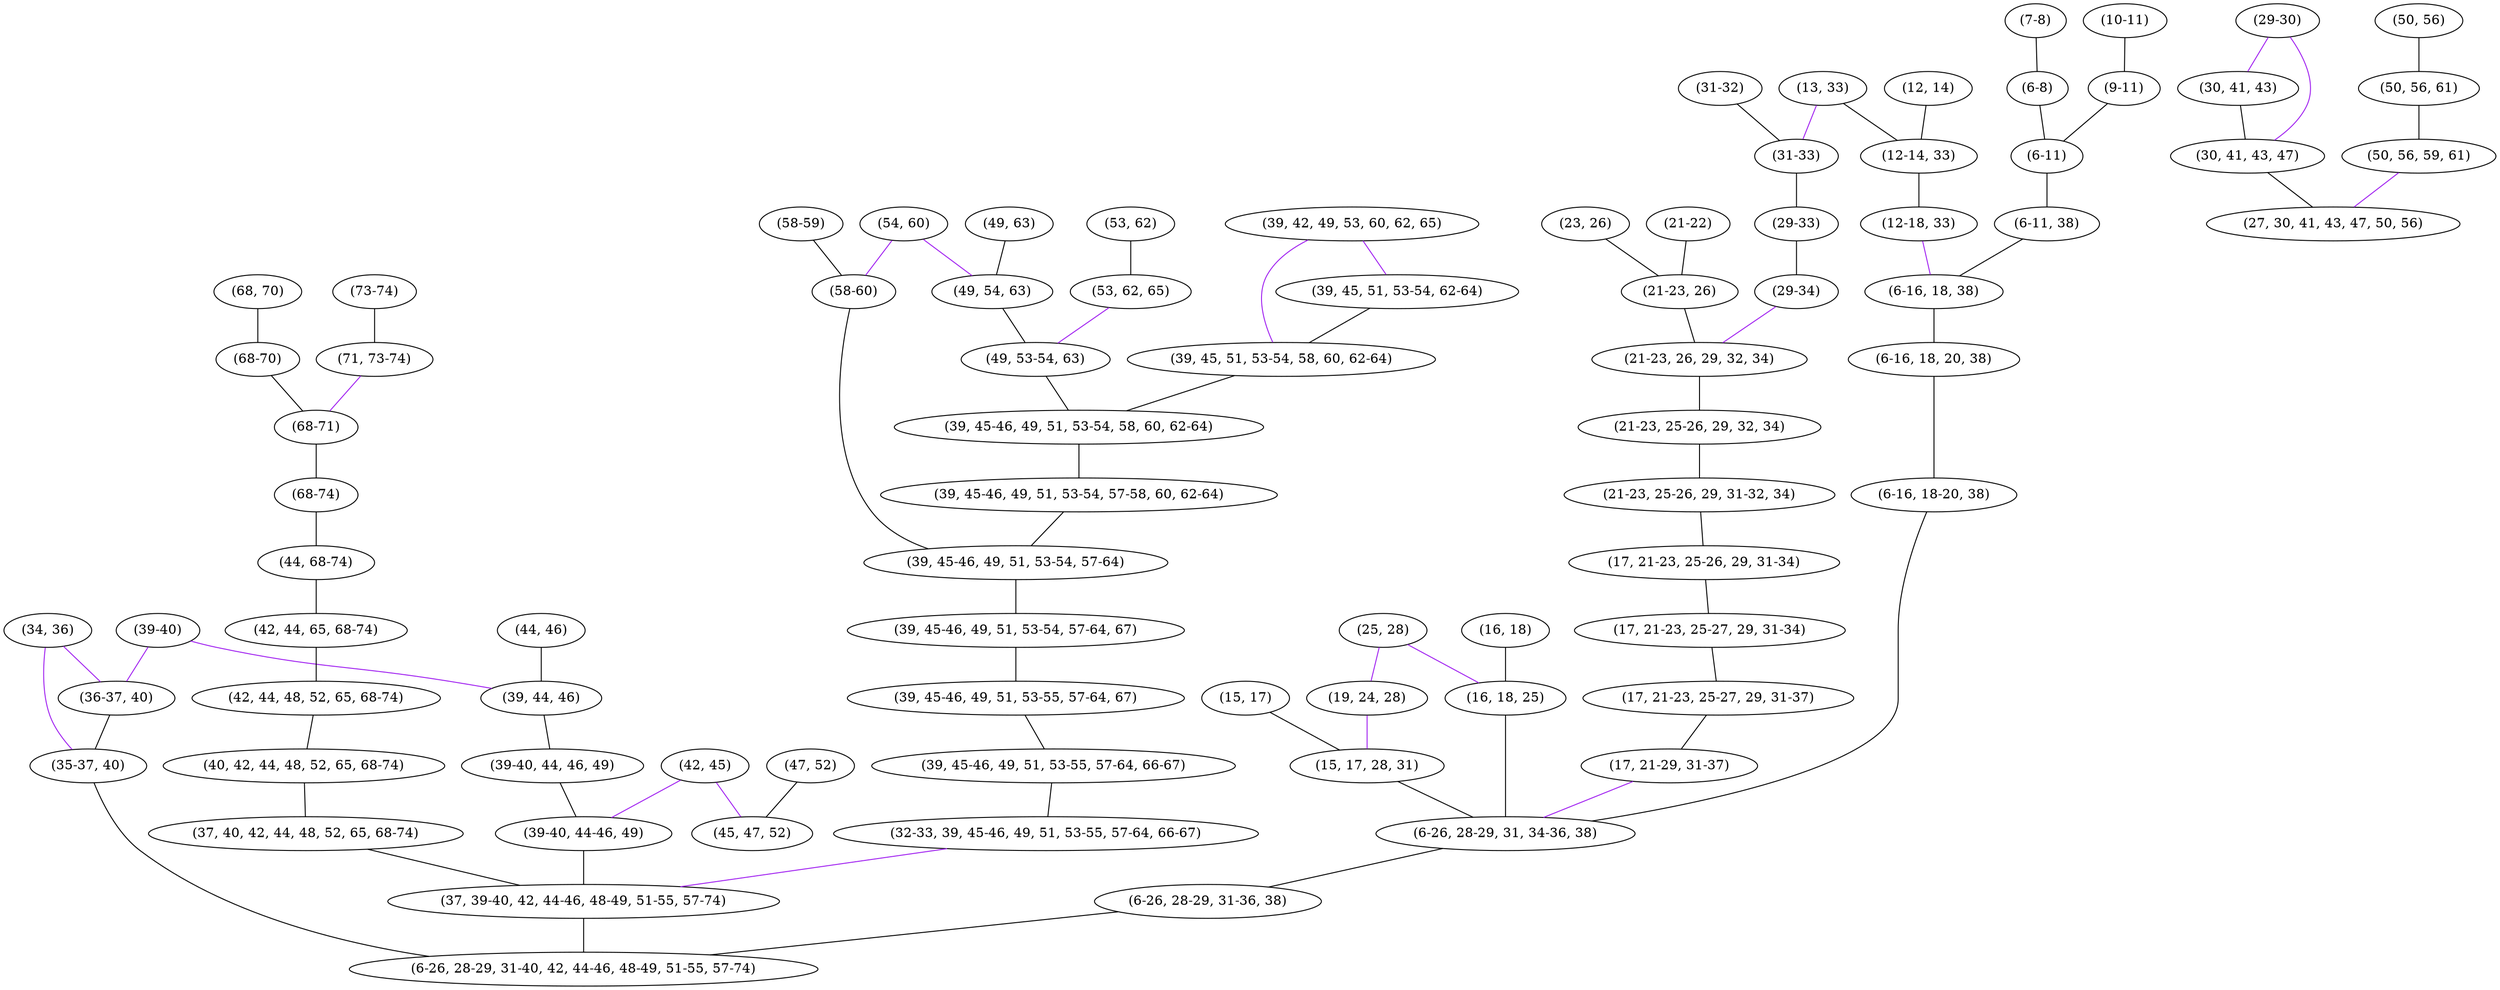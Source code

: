 strict graph "" {
	"(7-8)"	 [parent=True,
		split=False];
	"(6-8)"	 [parent=True,
		split=False];
	"(7-8)" -- "(6-8)"	 [color=r];
	"(10-11)"	 [parent=True,
		split=False];
	"(9-11)"	 [parent=True,
		split=False];
	"(10-11)" -- "(9-11)"	 [color=r];
	"(12, 14)"	 [parent=True,
		split=False];
	"(12-14, 33)"	 [parent=True,
		split=False];
	"(12, 14)" -- "(12-14, 33)"	 [color=r];
	"(13, 33)"	 [parent=True,
		split=True];
	"(31-33)"	 [parent=True,
		split=False];
	"(13, 33)" -- "(31-33)"	 [color=purple];
	"(13, 33)" -- "(12-14, 33)"	 [color=r];
	"(15, 17)"	 [parent=True,
		split=False];
	"(15, 17, 28, 31)"	 [parent=True,
		split=False];
	"(15, 17)" -- "(15, 17, 28, 31)"	 [color=r];
	"(16, 18)"	 [parent=True,
		split=False];
	"(16, 18, 25)"	 [parent=True,
		split=False];
	"(16, 18)" -- "(16, 18, 25)"	 [color=r];
	"(21-22)"	 [parent=True,
		split=False];
	"(21-23, 26)"	 [parent=True,
		split=False];
	"(21-22)" -- "(21-23, 26)"	 [color=r];
	"(23, 26)"	 [parent=True,
		split=False];
	"(23, 26)" -- "(21-23, 26)"	 [color=r];
	"(25, 28)"	 [parent=True,
		split=True];
	"(25, 28)" -- "(16, 18, 25)"	 [color=purple];
	"(19, 24, 28)"	 [parent=True,
		split=True];
	"(25, 28)" -- "(19, 24, 28)"	 [color=purple];
	"(29-30)"	 [parent=True,
		split=True];
	"(30, 41, 43)"	 [parent=True,
		split=False];
	"(29-30)" -- "(30, 41, 43)"	 [color=purple];
	"(30, 41, 43, 47)"	 [parent=True,
		split=False];
	"(29-30)" -- "(30, 41, 43, 47)"	 [color=purple];
	"(31-32)"	 [parent=True,
		split=False];
	"(31-32)" -- "(31-33)"	 [color=r];
	"(34, 36)"	 [parent=True,
		split=True];
	"(36-37, 40)"	 [parent=True,
		split=False];
	"(34, 36)" -- "(36-37, 40)"	 [color=purple];
	"(35-37, 40)"	 [parent=True,
		split=False];
	"(34, 36)" -- "(35-37, 40)"	 [color=purple];
	"(39-40)"	 [parent=True,
		split=True];
	"(39-40)" -- "(36-37, 40)"	 [color=purple];
	"(39, 44, 46)"	 [parent=True,
		split=False];
	"(39-40)" -- "(39, 44, 46)"	 [color=purple];
	"(42, 45)"	 [parent=True,
		split=True];
	"(45, 47, 52)"	 [parent=False,
		split=False];
	"(42, 45)" -- "(45, 47, 52)"	 [color=purple];
	"(39-40, 44-46, 49)"	 [parent=True,
		split=False];
	"(42, 45)" -- "(39-40, 44-46, 49)"	 [color=purple];
	"(44, 46)"	 [parent=True,
		split=False];
	"(44, 46)" -- "(39, 44, 46)"	 [color=r];
	"(47, 52)"	 [parent=True,
		split=False];
	"(47, 52)" -- "(45, 47, 52)"	 [color=r];
	"(49, 63)"	 [parent=True,
		split=False];
	"(49, 54, 63)"	 [parent=True,
		split=False];
	"(49, 63)" -- "(49, 54, 63)"	 [color=r];
	"(50, 56)"	 [parent=True,
		split=False];
	"(50, 56, 61)"	 [parent=True,
		split=False];
	"(50, 56)" -- "(50, 56, 61)"	 [color=r];
	"(53, 62)"	 [parent=True,
		split=False];
	"(53, 62, 65)"	 [parent=True,
		split=True];
	"(53, 62)" -- "(53, 62, 65)"	 [color=r];
	"(54, 60)"	 [parent=True,
		split=True];
	"(54, 60)" -- "(49, 54, 63)"	 [color=purple];
	"(58-60)"	 [parent=True,
		split=False];
	"(54, 60)" -- "(58-60)"	 [color=purple];
	"(58-59)"	 [parent=True,
		split=False];
	"(58-59)" -- "(58-60)"	 [color=r];
	"(68, 70)"	 [parent=True,
		split=False];
	"(68-70)"	 [parent=True,
		split=False];
	"(68, 70)" -- "(68-70)"	 [color=r];
	"(73-74)"	 [parent=True,
		split=False];
	"(71, 73-74)"	 [parent=True,
		split=True];
	"(73-74)" -- "(71, 73-74)"	 [color=r];
	"(6-11)"	 [parent=True,
		split=False];
	"(6-8)" -- "(6-11)"	 [color=r];
	"(9-11)" -- "(6-11)"	 [color=r];
	"(6-26, 28-29, 31, 34-36, 38)"	 [parent=True,
		split=False];
	"(16, 18, 25)" -- "(6-26, 28-29, 31, 34-36, 38)"	 [color=r];
	"(19, 24, 28)" -- "(15, 17, 28, 31)"	 [color=purple];
	"(30, 41, 43)" -- "(30, 41, 43, 47)"	 [color=r];
	"(29-33)"	 [parent=True,
		split=False];
	"(31-33)" -- "(29-33)"	 [color=r];
	"(36-37, 40)" -- "(35-37, 40)"	 [color=r];
	"(39-40, 44, 46, 49)"	 [parent=True,
		split=False];
	"(39, 44, 46)" -- "(39-40, 44, 46, 49)"	 [color=r];
	"(49, 53-54, 63)"	 [parent=True,
		split=False];
	"(49, 54, 63)" -- "(49, 53-54, 63)"	 [color=r];
	"(50, 56, 59, 61)"	 [parent=True,
		split=True];
	"(50, 56, 61)" -- "(50, 56, 59, 61)"	 [color=r];
	"(53, 62, 65)" -- "(49, 53-54, 63)"	 [color=purple];
	"(39, 45-46, 49, 51, 53-54, 57-64)"	 [parent=True,
		split=False];
	"(58-60)" -- "(39, 45-46, 49, 51, 53-54, 57-64)"	 [color=r];
	"(68-71)"	 [parent=True,
		split=False];
	"(68-70)" -- "(68-71)"	 [color=r];
	"(71, 73-74)" -- "(68-71)"	 [color=purple];
	"(12-18, 33)"	 [parent=True,
		split=True];
	"(12-14, 33)" -- "(12-18, 33)"	 [color=r];
	"(15, 17, 28, 31)" -- "(6-26, 28-29, 31, 34-36, 38)"	 [color=r];
	"(21-23, 26, 29, 32, 34)"	 [parent=True,
		split=False];
	"(21-23, 26)" -- "(21-23, 26, 29, 32, 34)"	 [color=r];
	"(27, 30, 41, 43, 47, 50, 56)"	 [parent=False,
		split=False];
	"(30, 41, 43, 47)" -- "(27, 30, 41, 43, 47, 50, 56)"	 [color=r];
	"(6-26, 28-29, 31-40, 42, 44-46, 48-49, 51-55, 57-74)"	 [parent=False,
		split=False];
	"(35-37, 40)" -- "(6-26, 28-29, 31-40, 42, 44-46, 48-49, 51-55, 57-74)"	 [color=r];
	"(39, 45-46, 49, 51, 53-54, 58, 60, 62-64)"	 [parent=True,
		split=False];
	"(49, 53-54, 63)" -- "(39, 45-46, 49, 51, 53-54, 58, 60, 62-64)"	 [color=r];
	"(50, 56, 59, 61)" -- "(27, 30, 41, 43, 47, 50, 56)"	 [color=purple];
	"(68-74)"	 [parent=True,
		split=False];
	"(68-71)" -- "(68-74)"	 [color=r];
	"(29-34)"	 [parent=True,
		split=True];
	"(29-33)" -- "(29-34)"	 [color=r];
	"(39-40, 44, 46, 49)" -- "(39-40, 44-46, 49)"	 [color=r];
	"(6-11, 38)"	 [parent=True,
		split=False];
	"(6-11)" -- "(6-11, 38)"	 [color=r];
	"(29-34)" -- "(21-23, 26, 29, 32, 34)"	 [color=purple];
	"(37, 39-40, 42, 44-46, 48-49, 51-55, 57-74)"	 [parent=True,
		split=False];
	"(39-40, 44-46, 49)" -- "(37, 39-40, 42, 44-46, 48-49, 51-55, 57-74)"	 [color=r];
	"(6-16, 18, 38)"	 [parent=True,
		split=False];
	"(6-11, 38)" -- "(6-16, 18, 38)"	 [color=r];
	"(21-23, 25-26, 29, 32, 34)"	 [parent=True,
		split=False];
	"(21-23, 26, 29, 32, 34)" -- "(21-23, 25-26, 29, 32, 34)"	 [color=r];
	"(39, 42, 49, 53, 60, 62, 65)"	 [parent=True,
		split=True];
	"(39, 45, 51, 53-54, 62-64)"	 [parent=True,
		split=False];
	"(39, 42, 49, 53, 60, 62, 65)" -- "(39, 45, 51, 53-54, 62-64)"	 [color=purple];
	"(39, 45, 51, 53-54, 58, 60, 62-64)"	 [parent=True,
		split=False];
	"(39, 42, 49, 53, 60, 62, 65)" -- "(39, 45, 51, 53-54, 58, 60, 62-64)"	 [color=purple];
	"(44, 68-74)"	 [parent=True,
		split=False];
	"(68-74)" -- "(44, 68-74)"	 [color=r];
	"(12-18, 33)" -- "(6-16, 18, 38)"	 [color=purple];
	"(21-23, 25-26, 29, 31-32, 34)"	 [parent=True,
		split=False];
	"(21-23, 25-26, 29, 32, 34)" -- "(21-23, 25-26, 29, 31-32, 34)"	 [color=r];
	"(39, 45, 51, 53-54, 62-64)" -- "(39, 45, 51, 53-54, 58, 60, 62-64)"	 [color=r];
	"(42, 44, 65, 68-74)"	 [parent=True,
		split=False];
	"(44, 68-74)" -- "(42, 44, 65, 68-74)"	 [color=r];
	"(17, 21-23, 25-26, 29, 31-34)"	 [parent=True,
		split=False];
	"(21-23, 25-26, 29, 31-32, 34)" -- "(17, 21-23, 25-26, 29, 31-34)"	 [color=r];
	"(39, 45, 51, 53-54, 58, 60, 62-64)" -- "(39, 45-46, 49, 51, 53-54, 58, 60, 62-64)"	 [color=r];
	"(42, 44, 48, 52, 65, 68-74)"	 [parent=True,
		split=False];
	"(42, 44, 65, 68-74)" -- "(42, 44, 48, 52, 65, 68-74)"	 [color=r];
	"(17, 21-23, 25-27, 29, 31-34)"	 [parent=True,
		split=False];
	"(17, 21-23, 25-26, 29, 31-34)" -- "(17, 21-23, 25-27, 29, 31-34)"	 [color=r];
	"(17, 21-23, 25-27, 29, 31-37)"	 [parent=True,
		split=False];
	"(17, 21-23, 25-27, 29, 31-34)" -- "(17, 21-23, 25-27, 29, 31-37)"	 [color=r];
	"(39, 45-46, 49, 51, 53-54, 57-58, 60, 62-64)"	 [parent=True,
		split=False];
	"(39, 45-46, 49, 51, 53-54, 58, 60, 62-64)" -- "(39, 45-46, 49, 51, 53-54, 57-58, 60, 62-64)"	 [color=r];
	"(40, 42, 44, 48, 52, 65, 68-74)"	 [parent=True,
		split=False];
	"(42, 44, 48, 52, 65, 68-74)" -- "(40, 42, 44, 48, 52, 65, 68-74)"	 [color=r];
	"(6-16, 18, 20, 38)"	 [parent=True,
		split=False];
	"(6-16, 18, 38)" -- "(6-16, 18, 20, 38)"	 [color=r];
	"(39, 45-46, 49, 51, 53-54, 57-58, 60, 62-64)" -- "(39, 45-46, 49, 51, 53-54, 57-64)"	 [color=r];
	"(37, 40, 42, 44, 48, 52, 65, 68-74)"	 [parent=True,
		split=False];
	"(40, 42, 44, 48, 52, 65, 68-74)" -- "(37, 40, 42, 44, 48, 52, 65, 68-74)"	 [color=r];
	"(6-16, 18-20, 38)"	 [parent=True,
		split=False];
	"(6-16, 18, 20, 38)" -- "(6-16, 18-20, 38)"	 [color=r];
	"(37, 40, 42, 44, 48, 52, 65, 68-74)" -- "(37, 39-40, 42, 44-46, 48-49, 51-55, 57-74)"	 [color=r];
	"(6-16, 18-20, 38)" -- "(6-26, 28-29, 31, 34-36, 38)"	 [color=r];
	"(17, 21-29, 31-37)"	 [parent=True,
		split=True];
	"(17, 21-23, 25-27, 29, 31-37)" -- "(17, 21-29, 31-37)"	 [color=r];
	"(39, 45-46, 49, 51, 53-54, 57-64, 67)"	 [parent=True,
		split=False];
	"(39, 45-46, 49, 51, 53-54, 57-64)" -- "(39, 45-46, 49, 51, 53-54, 57-64, 67)"	 [color=r];
	"(39, 45-46, 49, 51, 53-55, 57-64, 67)"	 [parent=True,
		split=False];
	"(39, 45-46, 49, 51, 53-54, 57-64, 67)" -- "(39, 45-46, 49, 51, 53-55, 57-64, 67)"	 [color=r];
	"(17, 21-29, 31-37)" -- "(6-26, 28-29, 31, 34-36, 38)"	 [color=purple];
	"(39, 45-46, 49, 51, 53-55, 57-64, 66-67)"	 [parent=True,
		split=False];
	"(39, 45-46, 49, 51, 53-55, 57-64, 67)" -- "(39, 45-46, 49, 51, 53-55, 57-64, 66-67)"	 [color=r];
	"(32-33, 39, 45-46, 49, 51, 53-55, 57-64, 66-67)"	 [parent=True,
		split=True];
	"(39, 45-46, 49, 51, 53-55, 57-64, 66-67)" -- "(32-33, 39, 45-46, 49, 51, 53-55, 57-64, 66-67)"	 [color=r];
	"(32-33, 39, 45-46, 49, 51, 53-55, 57-64, 66-67)" -- "(37, 39-40, 42, 44-46, 48-49, 51-55, 57-74)"	 [color=purple];
	"(6-26, 28-29, 31-36, 38)"	 [parent=True,
		split=False];
	"(6-26, 28-29, 31, 34-36, 38)" -- "(6-26, 28-29, 31-36, 38)"	 [color=r];
	"(6-26, 28-29, 31-36, 38)" -- "(6-26, 28-29, 31-40, 42, 44-46, 48-49, 51-55, 57-74)"	 [color=r];
	"(37, 39-40, 42, 44-46, 48-49, 51-55, 57-74)" -- "(6-26, 28-29, 31-40, 42, 44-46, 48-49, 51-55, 57-74)"	 [color=r];
}
